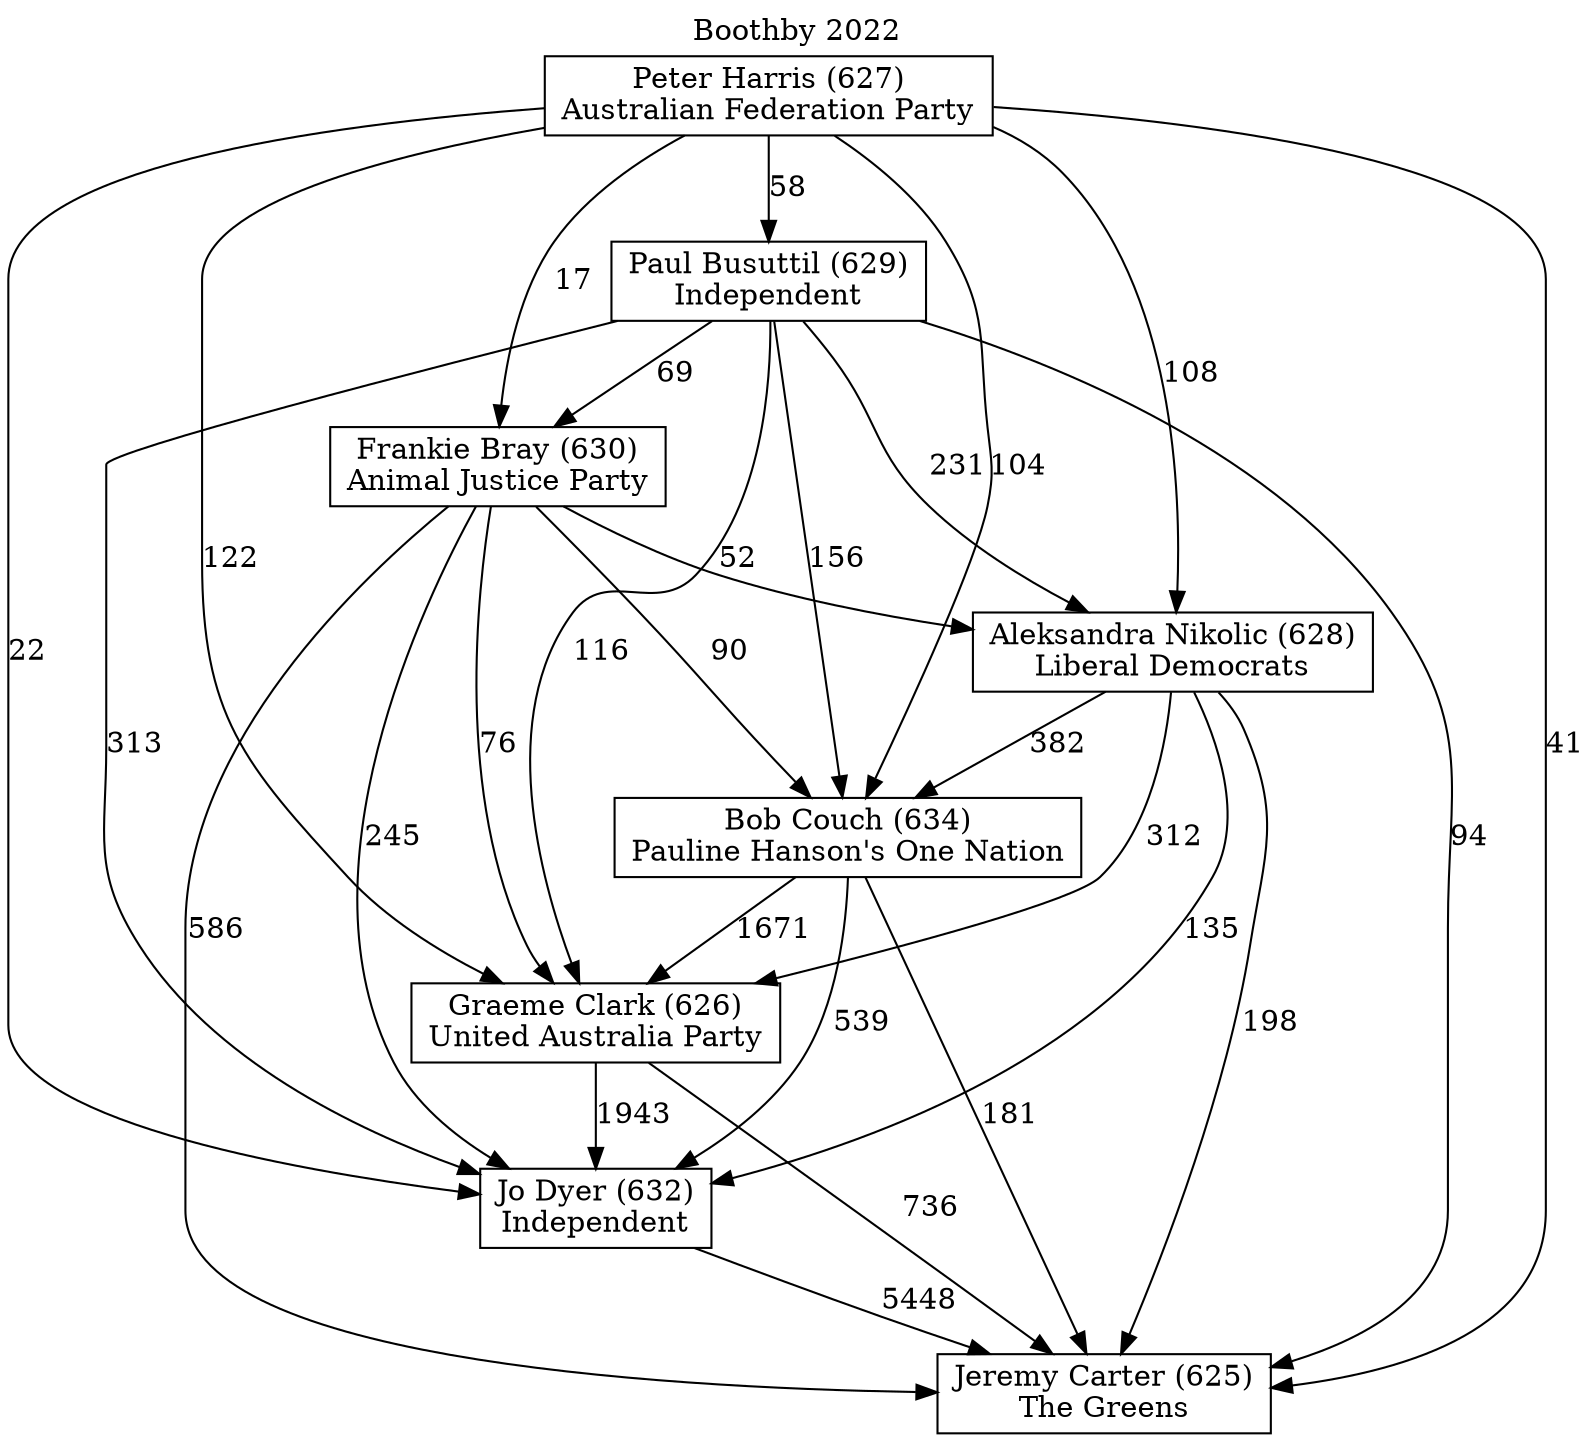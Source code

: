 // House preference flow
digraph "Jeremy Carter (625)_Boothby_2022" {
	graph [label="Boothby 2022" labelloc=t mclimit=10]
	node [shape=box]
	"Aleksandra Nikolic (628)" [label="Aleksandra Nikolic (628)
Liberal Democrats"]
	"Jo Dyer (632)" [label="Jo Dyer (632)
Independent"]
	"Paul Busuttil (629)" [label="Paul Busuttil (629)
Independent"]
	"Bob Couch (634)" [label="Bob Couch (634)
Pauline Hanson's One Nation"]
	"Graeme Clark (626)" [label="Graeme Clark (626)
United Australia Party"]
	"Peter Harris (627)" [label="Peter Harris (627)
Australian Federation Party"]
	"Frankie Bray (630)" [label="Frankie Bray (630)
Animal Justice Party"]
	"Jeremy Carter (625)" [label="Jeremy Carter (625)
The Greens"]
	"Paul Busuttil (629)" -> "Aleksandra Nikolic (628)" [label=231]
	"Aleksandra Nikolic (628)" -> "Jeremy Carter (625)" [label=198]
	"Graeme Clark (626)" -> "Jeremy Carter (625)" [label=736]
	"Peter Harris (627)" -> "Bob Couch (634)" [label=104]
	"Paul Busuttil (629)" -> "Frankie Bray (630)" [label=69]
	"Graeme Clark (626)" -> "Jo Dyer (632)" [label=1943]
	"Peter Harris (627)" -> "Jeremy Carter (625)" [label=41]
	"Frankie Bray (630)" -> "Jo Dyer (632)" [label=245]
	"Paul Busuttil (629)" -> "Bob Couch (634)" [label=156]
	"Frankie Bray (630)" -> "Bob Couch (634)" [label=90]
	"Frankie Bray (630)" -> "Jeremy Carter (625)" [label=586]
	"Peter Harris (627)" -> "Jo Dyer (632)" [label=22]
	"Aleksandra Nikolic (628)" -> "Jo Dyer (632)" [label=135]
	"Bob Couch (634)" -> "Jeremy Carter (625)" [label=181]
	"Peter Harris (627)" -> "Paul Busuttil (629)" [label=58]
	"Jo Dyer (632)" -> "Jeremy Carter (625)" [label=5448]
	"Paul Busuttil (629)" -> "Jeremy Carter (625)" [label=94]
	"Peter Harris (627)" -> "Aleksandra Nikolic (628)" [label=108]
	"Aleksandra Nikolic (628)" -> "Bob Couch (634)" [label=382]
	"Paul Busuttil (629)" -> "Graeme Clark (626)" [label=116]
	"Bob Couch (634)" -> "Jo Dyer (632)" [label=539]
	"Peter Harris (627)" -> "Graeme Clark (626)" [label=122]
	"Frankie Bray (630)" -> "Graeme Clark (626)" [label=76]
	"Bob Couch (634)" -> "Graeme Clark (626)" [label=1671]
	"Frankie Bray (630)" -> "Aleksandra Nikolic (628)" [label=52]
	"Peter Harris (627)" -> "Frankie Bray (630)" [label=17]
	"Aleksandra Nikolic (628)" -> "Graeme Clark (626)" [label=312]
	"Paul Busuttil (629)" -> "Jo Dyer (632)" [label=313]
}
